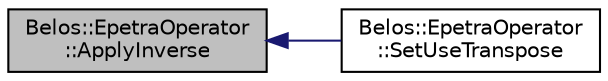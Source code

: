 digraph "Belos::EpetraOperator::ApplyInverse"
{
  edge [fontname="Helvetica",fontsize="10",labelfontname="Helvetica",labelfontsize="10"];
  node [fontname="Helvetica",fontsize="10",shape=record];
  rankdir="LR";
  Node105 [label="Belos::EpetraOperator\l::ApplyInverse",height=0.2,width=0.4,color="black", fillcolor="grey75", style="filled", fontcolor="black"];
  Node105 -> Node106 [dir="back",color="midnightblue",fontsize="10",style="solid",fontname="Helvetica"];
  Node106 [label="Belos::EpetraOperator\l::SetUseTranspose",height=0.2,width=0.4,color="black", fillcolor="white", style="filled",URL="$d1/d24/class_belos_1_1_epetra_operator.html#ae8a15ec96290f56b4d943333fe88f12d",tooltip="Set whether the operator or its inverse should be applied. [ This option is not implemented ]..."];
}
